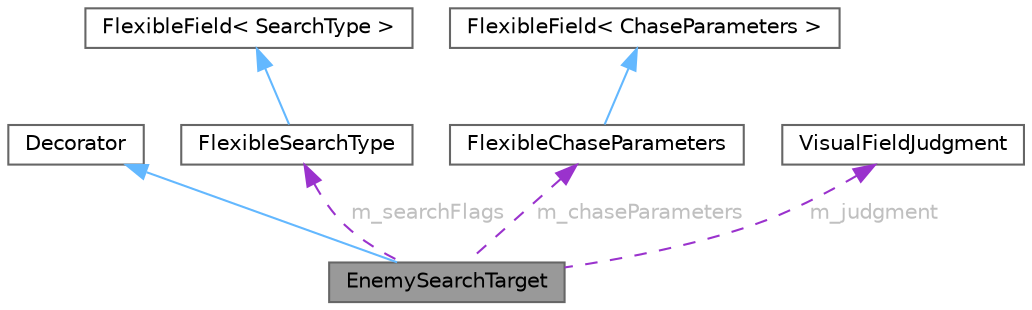 digraph "EnemySearchTarget"
{
 // LATEX_PDF_SIZE
  bgcolor="transparent";
  edge [fontname=Helvetica,fontsize=10,labelfontname=Helvetica,labelfontsize=10];
  node [fontname=Helvetica,fontsize=10,shape=box,height=0.2,width=0.4];
  Node1 [id="Node000001",label="EnemySearchTarget",height=0.2,width=0.4,color="gray40", fillcolor="grey60", style="filled", fontcolor="black",tooltip=" "];
  Node2 -> Node1 [id="edge1_Node000001_Node000002",dir="back",color="steelblue1",style="solid",tooltip=" "];
  Node2 [id="Node000002",label="Decorator",height=0.2,width=0.4,color="gray40", fillcolor="white", style="filled",tooltip=" "];
  Node3 -> Node1 [id="edge2_Node000001_Node000003",dir="back",color="darkorchid3",style="dashed",tooltip=" ",label=" m_searchFlags",fontcolor="grey" ];
  Node3 [id="Node000003",label="FlexibleSearchType",height=0.2,width=0.4,color="gray40", fillcolor="white", style="filled",URL="$class_flexible_search_type.html",tooltip=" "];
  Node4 -> Node3 [id="edge3_Node000003_Node000004",dir="back",color="steelblue1",style="solid",tooltip=" "];
  Node4 [id="Node000004",label="FlexibleField\< SearchType \>",height=0.2,width=0.4,color="gray40", fillcolor="white", style="filled",tooltip=" "];
  Node5 -> Node1 [id="edge4_Node000001_Node000005",dir="back",color="darkorchid3",style="dashed",tooltip=" ",label=" m_chaseParameters",fontcolor="grey" ];
  Node5 [id="Node000005",label="FlexibleChaseParameters",height=0.2,width=0.4,color="gray40", fillcolor="white", style="filled",URL="$class_flexible_chase_parameters.html",tooltip=" "];
  Node6 -> Node5 [id="edge5_Node000005_Node000006",dir="back",color="steelblue1",style="solid",tooltip=" "];
  Node6 [id="Node000006",label="FlexibleField\< ChaseParameters \>",height=0.2,width=0.4,color="gray40", fillcolor="white", style="filled",tooltip=" "];
  Node7 -> Node1 [id="edge6_Node000001_Node000007",dir="back",color="darkorchid3",style="dashed",tooltip=" ",label=" m_judgment",fontcolor="grey" ];
  Node7 [id="Node000007",label="VisualFieldJudgment",height=0.2,width=0.4,color="gray40", fillcolor="white", style="filled",URL="$class_visual_field_judgment.html",tooltip=" "];
}
